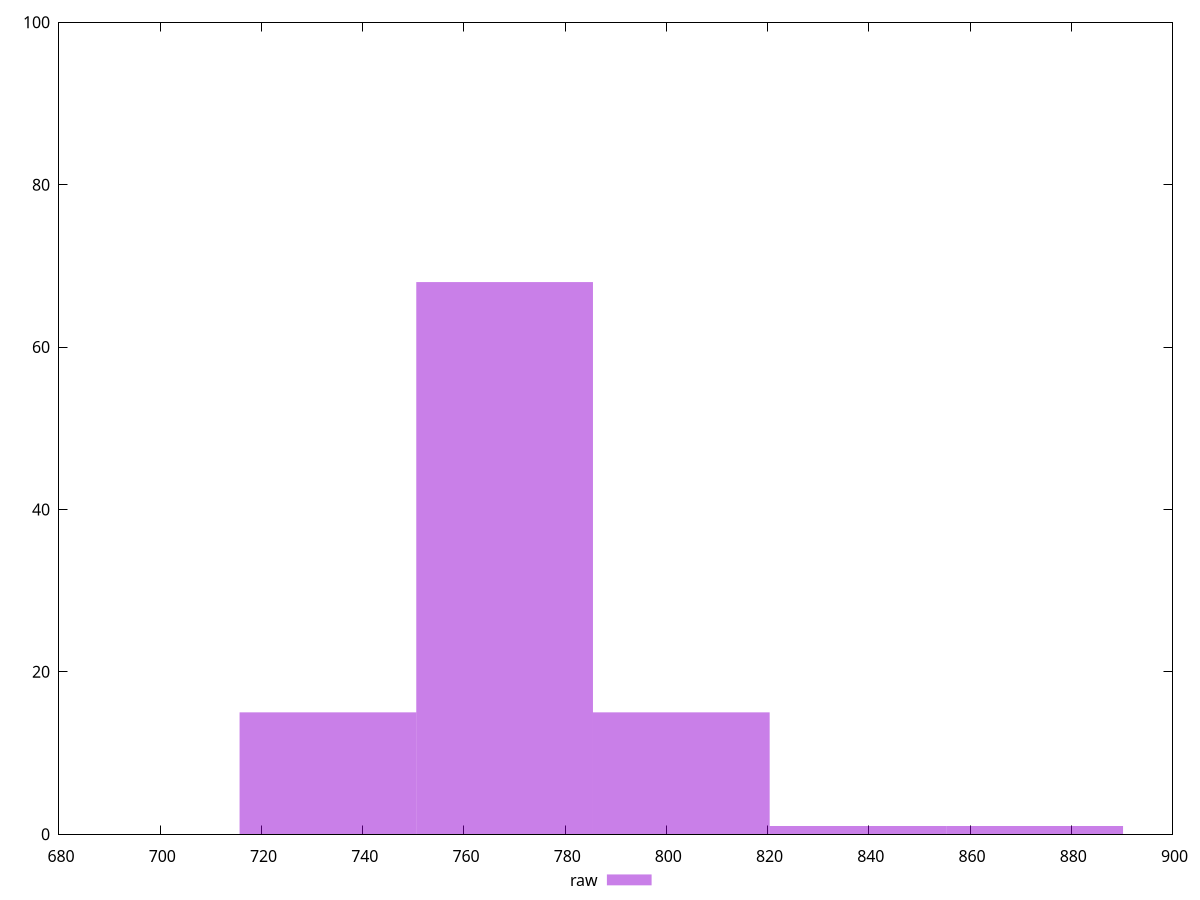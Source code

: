 reset
set terminal svg size 640, 490 enhanced background rgb 'white'
set output "reprap/mainthread-work-breakdown/samples/pages+cached+noexternal+nosvg/raw/histogram.svg"

$raw <<EOF
733.1312638423724 15
768.042276406295 68
872.7753140980624 1
802.9532889702175 15
837.8643015341399 1
EOF

set key outside below
set boxwidth 34.9110125639225
set yrange [0:100]
set style fill transparent solid 0.5 noborder

plot \
  $raw title "raw" with boxes, \


reset